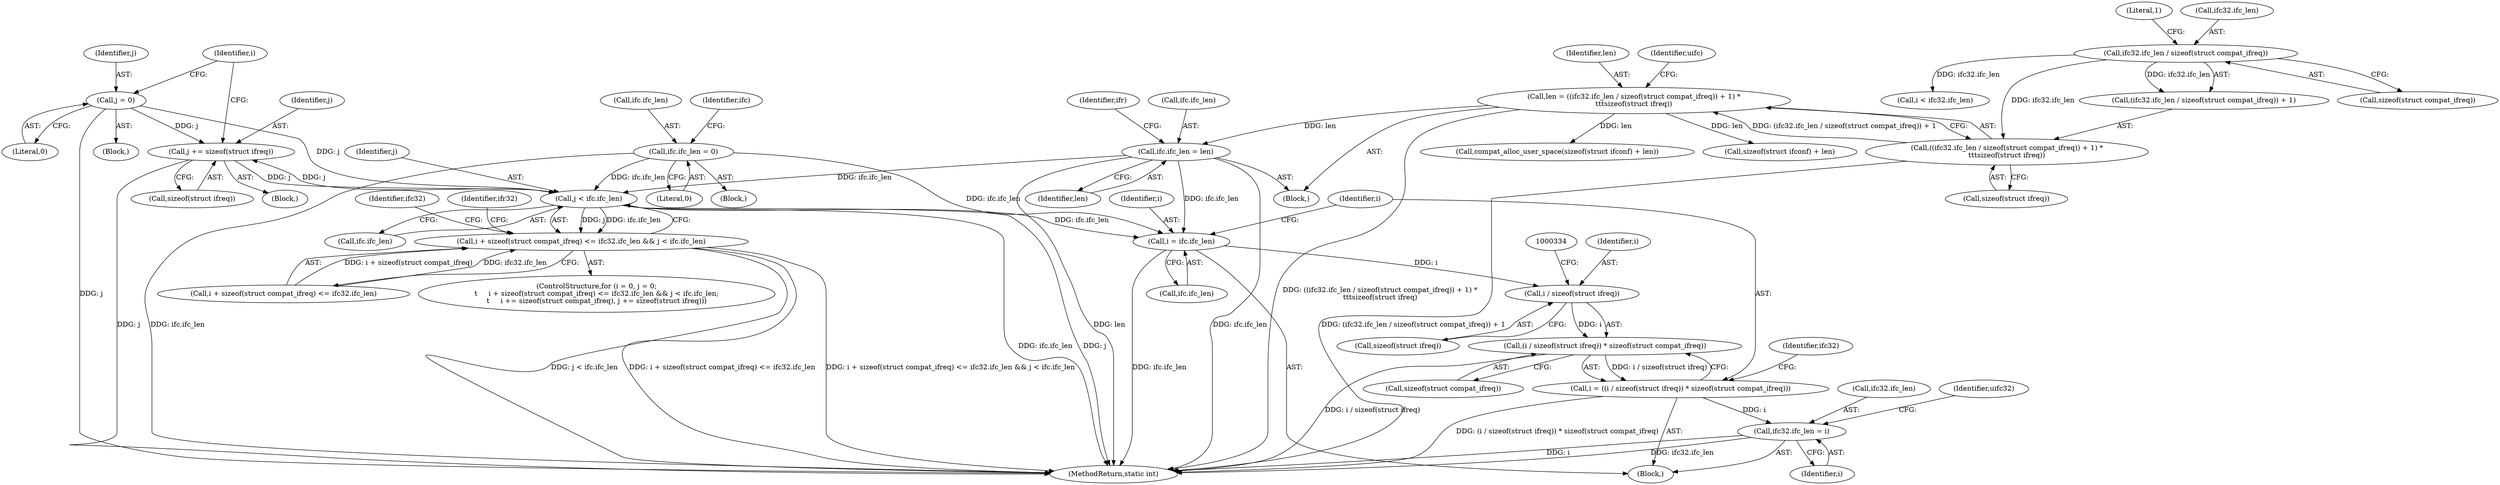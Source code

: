 digraph "0_linux_43da5f2e0d0c69ded3d51907d9552310a6b545e8@API" {
"1000296" [label="(Call,j += sizeof(struct ifreq))"];
"1000274" [label="(Call,j = 0)"];
"1000286" [label="(Call,j < ifc.ifc_len)"];
"1000296" [label="(Call,j += sizeof(struct ifreq))"];
"1000141" [label="(Call,ifc.ifc_len = 0)"];
"1000179" [label="(Call,ifc.ifc_len = len)"];
"1000159" [label="(Call,len = ((ifc32.ifc_len / sizeof(struct compat_ifreq)) + 1) *\n\t\t\tsizeof(struct ifreq))"];
"1000161" [label="(Call,((ifc32.ifc_len / sizeof(struct compat_ifreq)) + 1) *\n\t\t\tsizeof(struct ifreq))"];
"1000163" [label="(Call,ifc32.ifc_len / sizeof(struct compat_ifreq))"];
"1000277" [label="(Call,i + sizeof(struct compat_ifreq) <= ifc32.ifc_len && j < ifc.ifc_len)"];
"1000321" [label="(Call,i = ifc.ifc_len)"];
"1000329" [label="(Call,i / sizeof(struct ifreq))"];
"1000328" [label="(Call,(i / sizeof(struct ifreq)) * sizeof(struct compat_ifreq))"];
"1000326" [label="(Call,i = ((i / sizeof(struct ifreq)) * sizeof(struct compat_ifreq)))"];
"1000335" [label="(Call,ifc32.ifc_len = i)"];
"1000183" [label="(Identifier,len)"];
"1000275" [label="(Identifier,j)"];
"1000339" [label="(Identifier,i)"];
"1000329" [label="(Call,i / sizeof(struct ifreq))"];
"1000169" [label="(Literal,1)"];
"1000174" [label="(Call,compat_alloc_user_space(sizeof(struct ifconf) + len))"];
"1000335" [label="(Call,ifc32.ifc_len = i)"];
"1000142" [label="(Call,ifc.ifc_len)"];
"1000270" [label="(Block,)"];
"1000296" [label="(Call,j += sizeof(struct ifreq))"];
"1000173" [label="(Identifier,uifc)"];
"1000167" [label="(Call,sizeof(struct compat_ifreq))"];
"1000327" [label="(Identifier,i)"];
"1000205" [label="(Call,i < ifc32.ifc_len)"];
"1000298" [label="(Call,sizeof(struct ifreq))"];
"1000278" [label="(Call,i + sizeof(struct compat_ifreq) <= ifc32.ifc_len)"];
"1000328" [label="(Call,(i / sizeof(struct ifreq)) * sizeof(struct compat_ifreq))"];
"1000331" [label="(Call,sizeof(struct ifreq))"];
"1000145" [label="(Literal,0)"];
"1000291" [label="(Block,)"];
"1000157" [label="(Block,)"];
"1000180" [label="(Call,ifc.ifc_len)"];
"1000161" [label="(Call,((ifc32.ifc_len / sizeof(struct compat_ifreq)) + 1) *\n\t\t\tsizeof(struct ifreq))"];
"1000359" [label="(MethodReturn,static int)"];
"1000159" [label="(Call,len = ((ifc32.ifc_len / sizeof(struct compat_ifreq)) + 1) *\n\t\t\tsizeof(struct ifreq))"];
"1000148" [label="(Identifier,ifc)"];
"1000175" [label="(Call,sizeof(struct ifconf) + len)"];
"1000164" [label="(Call,ifc32.ifc_len)"];
"1000162" [label="(Call,(ifc32.ifc_len / sizeof(struct compat_ifreq)) + 1)"];
"1000277" [label="(Call,i + sizeof(struct compat_ifreq) <= ifc32.ifc_len && j < ifc.ifc_len)"];
"1000297" [label="(Identifier,j)"];
"1000287" [label="(Identifier,j)"];
"1000185" [label="(Identifier,ifr)"];
"1000323" [label="(Call,ifc.ifc_len)"];
"1000280" [label="(Identifier,i)"];
"1000322" [label="(Identifier,i)"];
"1000160" [label="(Identifier,len)"];
"1000135" [label="(Block,)"];
"1000274" [label="(Call,j = 0)"];
"1000179" [label="(Call,ifc.ifc_len = len)"];
"1000337" [label="(Identifier,ifc32)"];
"1000163" [label="(Call,ifc32.ifc_len / sizeof(struct compat_ifreq))"];
"1000336" [label="(Call,ifc32.ifc_len)"];
"1000288" [label="(Call,ifc.ifc_len)"];
"1000170" [label="(Call,sizeof(struct ifreq))"];
"1000333" [label="(Call,sizeof(struct compat_ifreq))"];
"1000349" [label="(Identifier,uifc32)"];
"1000303" [label="(Identifier,ifr32)"];
"1000320" [label="(Block,)"];
"1000276" [label="(Literal,0)"];
"1000269" [label="(ControlStructure,for (i = 0, j = 0;\n\t     i + sizeof(struct compat_ifreq) <= ifc32.ifc_len && j < ifc.ifc_len;\n\t     i += sizeof(struct compat_ifreq), j += sizeof(struct ifreq)))"];
"1000321" [label="(Call,i = ifc.ifc_len)"];
"1000317" [label="(Identifier,ifc32)"];
"1000330" [label="(Identifier,i)"];
"1000141" [label="(Call,ifc.ifc_len = 0)"];
"1000326" [label="(Call,i = ((i / sizeof(struct ifreq)) * sizeof(struct compat_ifreq)))"];
"1000286" [label="(Call,j < ifc.ifc_len)"];
"1000296" -> "1000291"  [label="AST: "];
"1000296" -> "1000298"  [label="CFG: "];
"1000297" -> "1000296"  [label="AST: "];
"1000298" -> "1000296"  [label="AST: "];
"1000280" -> "1000296"  [label="CFG: "];
"1000296" -> "1000359"  [label="DDG: j"];
"1000296" -> "1000286"  [label="DDG: j"];
"1000274" -> "1000296"  [label="DDG: j"];
"1000286" -> "1000296"  [label="DDG: j"];
"1000274" -> "1000270"  [label="AST: "];
"1000274" -> "1000276"  [label="CFG: "];
"1000275" -> "1000274"  [label="AST: "];
"1000276" -> "1000274"  [label="AST: "];
"1000280" -> "1000274"  [label="CFG: "];
"1000274" -> "1000359"  [label="DDG: j"];
"1000274" -> "1000286"  [label="DDG: j"];
"1000286" -> "1000277"  [label="AST: "];
"1000286" -> "1000288"  [label="CFG: "];
"1000287" -> "1000286"  [label="AST: "];
"1000288" -> "1000286"  [label="AST: "];
"1000277" -> "1000286"  [label="CFG: "];
"1000286" -> "1000359"  [label="DDG: j"];
"1000286" -> "1000359"  [label="DDG: ifc.ifc_len"];
"1000286" -> "1000277"  [label="DDG: j"];
"1000286" -> "1000277"  [label="DDG: ifc.ifc_len"];
"1000141" -> "1000286"  [label="DDG: ifc.ifc_len"];
"1000179" -> "1000286"  [label="DDG: ifc.ifc_len"];
"1000286" -> "1000321"  [label="DDG: ifc.ifc_len"];
"1000141" -> "1000135"  [label="AST: "];
"1000141" -> "1000145"  [label="CFG: "];
"1000142" -> "1000141"  [label="AST: "];
"1000145" -> "1000141"  [label="AST: "];
"1000148" -> "1000141"  [label="CFG: "];
"1000141" -> "1000359"  [label="DDG: ifc.ifc_len"];
"1000141" -> "1000321"  [label="DDG: ifc.ifc_len"];
"1000179" -> "1000157"  [label="AST: "];
"1000179" -> "1000183"  [label="CFG: "];
"1000180" -> "1000179"  [label="AST: "];
"1000183" -> "1000179"  [label="AST: "];
"1000185" -> "1000179"  [label="CFG: "];
"1000179" -> "1000359"  [label="DDG: ifc.ifc_len"];
"1000179" -> "1000359"  [label="DDG: len"];
"1000159" -> "1000179"  [label="DDG: len"];
"1000179" -> "1000321"  [label="DDG: ifc.ifc_len"];
"1000159" -> "1000157"  [label="AST: "];
"1000159" -> "1000161"  [label="CFG: "];
"1000160" -> "1000159"  [label="AST: "];
"1000161" -> "1000159"  [label="AST: "];
"1000173" -> "1000159"  [label="CFG: "];
"1000159" -> "1000359"  [label="DDG: ((ifc32.ifc_len / sizeof(struct compat_ifreq)) + 1) *\n\t\t\tsizeof(struct ifreq)"];
"1000161" -> "1000159"  [label="DDG: (ifc32.ifc_len / sizeof(struct compat_ifreq)) + 1"];
"1000159" -> "1000174"  [label="DDG: len"];
"1000159" -> "1000175"  [label="DDG: len"];
"1000161" -> "1000170"  [label="CFG: "];
"1000162" -> "1000161"  [label="AST: "];
"1000170" -> "1000161"  [label="AST: "];
"1000161" -> "1000359"  [label="DDG: (ifc32.ifc_len / sizeof(struct compat_ifreq)) + 1"];
"1000163" -> "1000161"  [label="DDG: ifc32.ifc_len"];
"1000163" -> "1000162"  [label="AST: "];
"1000163" -> "1000167"  [label="CFG: "];
"1000164" -> "1000163"  [label="AST: "];
"1000167" -> "1000163"  [label="AST: "];
"1000169" -> "1000163"  [label="CFG: "];
"1000163" -> "1000162"  [label="DDG: ifc32.ifc_len"];
"1000163" -> "1000205"  [label="DDG: ifc32.ifc_len"];
"1000277" -> "1000269"  [label="AST: "];
"1000277" -> "1000278"  [label="CFG: "];
"1000278" -> "1000277"  [label="AST: "];
"1000303" -> "1000277"  [label="CFG: "];
"1000317" -> "1000277"  [label="CFG: "];
"1000277" -> "1000359"  [label="DDG: j < ifc.ifc_len"];
"1000277" -> "1000359"  [label="DDG: i + sizeof(struct compat_ifreq) <= ifc32.ifc_len"];
"1000277" -> "1000359"  [label="DDG: i + sizeof(struct compat_ifreq) <= ifc32.ifc_len && j < ifc.ifc_len"];
"1000278" -> "1000277"  [label="DDG: i + sizeof(struct compat_ifreq)"];
"1000278" -> "1000277"  [label="DDG: ifc32.ifc_len"];
"1000321" -> "1000320"  [label="AST: "];
"1000321" -> "1000323"  [label="CFG: "];
"1000322" -> "1000321"  [label="AST: "];
"1000323" -> "1000321"  [label="AST: "];
"1000327" -> "1000321"  [label="CFG: "];
"1000321" -> "1000359"  [label="DDG: ifc.ifc_len"];
"1000321" -> "1000329"  [label="DDG: i"];
"1000329" -> "1000328"  [label="AST: "];
"1000329" -> "1000331"  [label="CFG: "];
"1000330" -> "1000329"  [label="AST: "];
"1000331" -> "1000329"  [label="AST: "];
"1000334" -> "1000329"  [label="CFG: "];
"1000329" -> "1000328"  [label="DDG: i"];
"1000328" -> "1000326"  [label="AST: "];
"1000328" -> "1000333"  [label="CFG: "];
"1000333" -> "1000328"  [label="AST: "];
"1000326" -> "1000328"  [label="CFG: "];
"1000328" -> "1000359"  [label="DDG: i / sizeof(struct ifreq)"];
"1000328" -> "1000326"  [label="DDG: i / sizeof(struct ifreq)"];
"1000326" -> "1000320"  [label="AST: "];
"1000327" -> "1000326"  [label="AST: "];
"1000337" -> "1000326"  [label="CFG: "];
"1000326" -> "1000359"  [label="DDG: (i / sizeof(struct ifreq)) * sizeof(struct compat_ifreq)"];
"1000326" -> "1000335"  [label="DDG: i"];
"1000335" -> "1000320"  [label="AST: "];
"1000335" -> "1000339"  [label="CFG: "];
"1000336" -> "1000335"  [label="AST: "];
"1000339" -> "1000335"  [label="AST: "];
"1000349" -> "1000335"  [label="CFG: "];
"1000335" -> "1000359"  [label="DDG: i"];
"1000335" -> "1000359"  [label="DDG: ifc32.ifc_len"];
}
